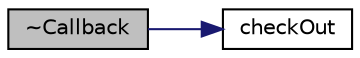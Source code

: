 digraph "~Callback"
{
  bgcolor="transparent";
  edge [fontname="Helvetica",fontsize="10",labelfontname="Helvetica",labelfontsize="10"];
  node [fontname="Helvetica",fontsize="10",shape=record];
  rankdir="LR";
  Node1 [label="~Callback",height=0.2,width=0.4,color="black", fillcolor="grey75", style="filled", fontcolor="black"];
  Node1 -> Node2 [color="midnightblue",fontsize="10",style="solid",fontname="Helvetica"];
  Node2 [label="checkOut",height=0.2,width=0.4,color="black",URL="$a00201.html#aca37b66bfd7214d80ab764b883b5bfc6",tooltip="Check-out Callback from CallbackRegistry. "];
}
